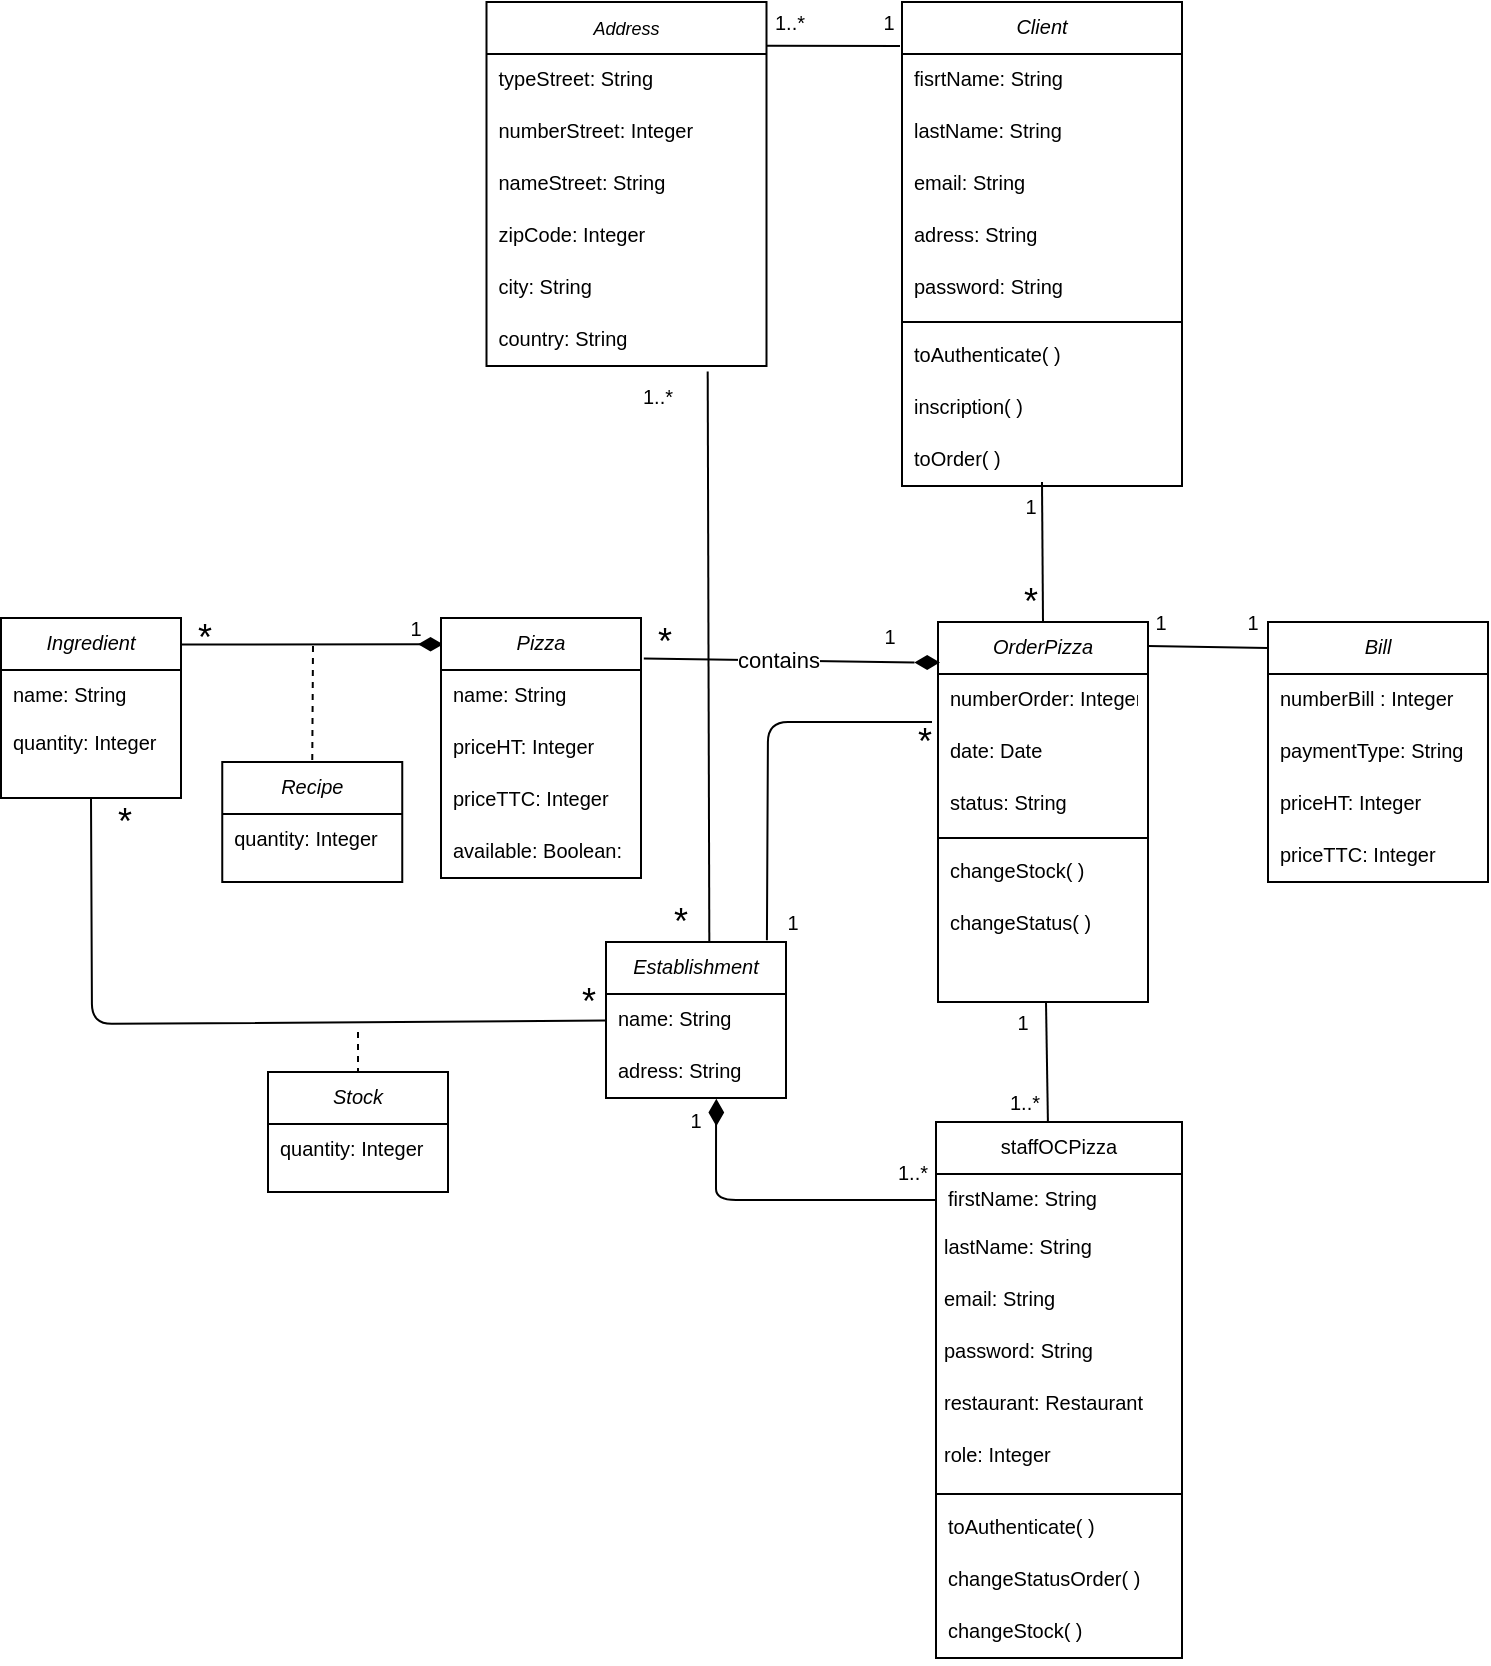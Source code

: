 <mxfile version="13.6.2" type="github">
  <diagram id="C5RBs43oDa-KdzZeNtuy" name="Page-1">
    <mxGraphModel dx="818" dy="585" grid="1" gridSize="10" guides="1" tooltips="1" connect="1" arrows="1" fold="1" page="1" pageScale="1" pageWidth="827" pageHeight="1169" math="0" shadow="0">
      <root>
        <mxCell id="WIyWlLk6GJQsqaUBKTNV-0" />
        <mxCell id="WIyWlLk6GJQsqaUBKTNV-1" parent="WIyWlLk6GJQsqaUBKTNV-0" />
        <mxCell id="lugFvvRaNLMIri5eGXb2-3" value="" style="endArrow=none;html=1;exitX=0.5;exitY=0;exitDx=0;exitDy=0;" parent="WIyWlLk6GJQsqaUBKTNV-1" source="zkfFHV4jXpPFQw0GAbJ--13" edge="1">
          <mxGeometry width="50" height="50" relative="1" as="geometry">
            <mxPoint x="542" y="510" as="sourcePoint" />
            <mxPoint x="527" y="250" as="targetPoint" />
          </mxGeometry>
        </mxCell>
        <mxCell id="lugFvvRaNLMIri5eGXb2-5" value="" style="endArrow=none;html=1;exitX=1;exitY=0.063;exitDx=0;exitDy=0;exitPerimeter=0;" parent="WIyWlLk6GJQsqaUBKTNV-1" source="zkfFHV4jXpPFQw0GAbJ--13" edge="1">
          <mxGeometry width="50" height="50" relative="1" as="geometry">
            <mxPoint x="670" y="440" as="sourcePoint" />
            <mxPoint x="640" y="333" as="targetPoint" />
          </mxGeometry>
        </mxCell>
        <mxCell id="lugFvvRaNLMIri5eGXb2-20" value="contains" style="endArrow=none;html=1;exitX=1.014;exitY=0.156;exitDx=0;exitDy=0;exitPerimeter=0;entryX=1.084;entryY=0.507;entryDx=0;entryDy=0;entryPerimeter=0;" parent="WIyWlLk6GJQsqaUBKTNV-1" source="lugFvvRaNLMIri5eGXb2-15" target="lugFvvRaNLMIri5eGXb2-106" edge="1">
          <mxGeometry width="50" height="50" relative="1" as="geometry">
            <mxPoint x="400" y="336" as="sourcePoint" />
            <mxPoint x="440" y="336" as="targetPoint" />
          </mxGeometry>
        </mxCell>
        <mxCell id="lugFvvRaNLMIri5eGXb2-25" value="" style="endArrow=none;html=1;exitX=1.005;exitY=0.147;exitDx=0;exitDy=0;exitPerimeter=0;entryX=0.898;entryY=0.507;entryDx=0;entryDy=0;entryPerimeter=0;" parent="WIyWlLk6GJQsqaUBKTNV-1" source="lugFvvRaNLMIri5eGXb2-21" target="lugFvvRaNLMIri5eGXb2-108" edge="1">
          <mxGeometry width="50" height="50" relative="1" as="geometry">
            <mxPoint x="210.98" y="328" as="sourcePoint" />
            <mxPoint x="206.5" y="333" as="targetPoint" />
          </mxGeometry>
        </mxCell>
        <mxCell id="lugFvvRaNLMIri5eGXb2-30" value="" style="endArrow=none;html=1;fontSize=10;entryX=0.5;entryY=0;entryDx=0;entryDy=0;rounded=1;dashed=1;" parent="WIyWlLk6GJQsqaUBKTNV-1" target="lugFvvRaNLMIri5eGXb2-26" edge="1">
          <mxGeometry width="50" height="50" relative="1" as="geometry">
            <mxPoint x="162.5" y="332" as="sourcePoint" />
            <mxPoint x="186.5" y="262" as="targetPoint" />
          </mxGeometry>
        </mxCell>
        <mxCell id="lugFvvRaNLMIri5eGXb2-35" value="" style="endArrow=none;html=1;fontSize=10;entryX=0.5;entryY=0;entryDx=0;entryDy=0;dashed=1;" parent="WIyWlLk6GJQsqaUBKTNV-1" target="lugFvvRaNLMIri5eGXb2-32" edge="1">
          <mxGeometry width="50" height="50" relative="1" as="geometry">
            <mxPoint x="185" y="525" as="sourcePoint" />
            <mxPoint x="180" y="415" as="targetPoint" />
          </mxGeometry>
        </mxCell>
        <mxCell id="lugFvvRaNLMIri5eGXb2-36" value="" style="endArrow=none;html=1;fontSize=10;entryX=0.5;entryY=1;entryDx=0;entryDy=0;" parent="WIyWlLk6GJQsqaUBKTNV-1" source="zkfFHV4jXpPFQw0GAbJ--6" target="lugFvvRaNLMIri5eGXb2-21" edge="1">
          <mxGeometry width="50" height="50" relative="1" as="geometry">
            <mxPoint x="90" y="570" as="sourcePoint" />
            <mxPoint x="140" y="520" as="targetPoint" />
            <Array as="points">
              <mxPoint x="52" y="521" />
            </Array>
          </mxGeometry>
        </mxCell>
        <mxCell id="lugFvvRaNLMIri5eGXb2-37" value="" style="endArrow=none;html=1;fontSize=10;exitX=0.894;exitY=-0.011;exitDx=0;exitDy=0;endSize=1;startSize=1;exitPerimeter=0;" parent="WIyWlLk6GJQsqaUBKTNV-1" source="zkfFHV4jXpPFQw0GAbJ--6" edge="1">
          <mxGeometry width="50" height="50" relative="1" as="geometry">
            <mxPoint x="380" y="490" as="sourcePoint" />
            <mxPoint x="472" y="370" as="targetPoint" />
            <Array as="points">
              <mxPoint x="390" y="370" />
            </Array>
          </mxGeometry>
        </mxCell>
        <mxCell id="lugFvvRaNLMIri5eGXb2-59" value="" style="endArrow=none;html=1;fontSize=10;entryX=1;entryY=0;entryDx=0;entryDy=0;exitX=0.455;exitY=0.001;exitDx=0;exitDy=0;exitPerimeter=0;" parent="WIyWlLk6GJQsqaUBKTNV-1" source="lugFvvRaNLMIri5eGXb2-52" target="lugFvvRaNLMIri5eGXb2-89" edge="1">
          <mxGeometry width="50" height="50" relative="1" as="geometry">
            <mxPoint x="529.265" y="618" as="sourcePoint" />
            <mxPoint x="560" y="520" as="targetPoint" />
          </mxGeometry>
        </mxCell>
        <mxCell id="lugFvvRaNLMIri5eGXb2-63" value="" style="endArrow=none;html=1;strokeColor=#000000;fontSize=10;exitX=0;exitY=0.5;exitDx=0;exitDy=0;entryX=0.937;entryY=0.519;entryDx=0;entryDy=0;entryPerimeter=0;" parent="WIyWlLk6GJQsqaUBKTNV-1" source="lugFvvRaNLMIri5eGXb2-54" target="lugFvvRaNLMIri5eGXb2-104" edge="1">
          <mxGeometry width="50" height="50" relative="1" as="geometry">
            <mxPoint x="502.96" y="613.77" as="sourcePoint" />
            <mxPoint x="333" y="588" as="targetPoint" />
            <Array as="points">
              <mxPoint x="364" y="609" />
              <mxPoint x="364" y="598" />
            </Array>
          </mxGeometry>
        </mxCell>
        <mxCell id="lugFvvRaNLMIri5eGXb2-68" value="1" style="text;html=1;strokeColor=none;fillColor=none;align=center;verticalAlign=middle;whiteSpace=wrap;rounded=0;fontSize=10;" parent="WIyWlLk6GJQsqaUBKTNV-1" vertex="1">
          <mxGeometry x="510" y="252" width="23" height="20" as="geometry" />
        </mxCell>
        <mxCell id="lugFvvRaNLMIri5eGXb2-69" value="&lt;font style=&quot;font-size: 18px&quot;&gt;*&lt;/font&gt;" style="text;html=1;strokeColor=none;fillColor=none;align=center;verticalAlign=middle;whiteSpace=wrap;rounded=0;fontSize=10;" parent="WIyWlLk6GJQsqaUBKTNV-1" vertex="1">
          <mxGeometry x="510" y="300" width="23" height="20" as="geometry" />
        </mxCell>
        <mxCell id="lugFvvRaNLMIri5eGXb2-70" value="1" style="text;html=1;strokeColor=none;fillColor=none;align=center;verticalAlign=middle;whiteSpace=wrap;rounded=0;fontSize=10;" parent="WIyWlLk6GJQsqaUBKTNV-1" vertex="1">
          <mxGeometry x="442.83" y="320.5" width="15.5" height="13" as="geometry" />
        </mxCell>
        <mxCell id="lugFvvRaNLMIri5eGXb2-71" value="&lt;font style=&quot;font-size: 18px&quot;&gt;*&lt;/font&gt;" style="text;html=1;strokeColor=none;fillColor=none;align=center;verticalAlign=middle;whiteSpace=wrap;rounded=0;fontSize=10;" parent="WIyWlLk6GJQsqaUBKTNV-1" vertex="1">
          <mxGeometry x="327" y="320" width="23" height="20" as="geometry" />
        </mxCell>
        <mxCell id="lugFvvRaNLMIri5eGXb2-73" value="1" style="text;html=1;strokeColor=none;fillColor=none;align=center;verticalAlign=middle;whiteSpace=wrap;rounded=0;fontSize=10;" parent="WIyWlLk6GJQsqaUBKTNV-1" vertex="1">
          <mxGeometry x="620.5" y="310" width="23" height="20" as="geometry" />
        </mxCell>
        <mxCell id="lugFvvRaNLMIri5eGXb2-74" value="1" style="text;html=1;strokeColor=none;fillColor=none;align=center;verticalAlign=middle;whiteSpace=wrap;rounded=0;fontSize=10;" parent="WIyWlLk6GJQsqaUBKTNV-1" vertex="1">
          <mxGeometry x="574.5" y="310" width="23" height="20" as="geometry" />
        </mxCell>
        <mxCell id="lugFvvRaNLMIri5eGXb2-75" value="1" style="text;html=1;strokeColor=none;fillColor=none;align=center;verticalAlign=middle;whiteSpace=wrap;rounded=0;fontSize=10;" parent="WIyWlLk6GJQsqaUBKTNV-1" vertex="1">
          <mxGeometry x="206.33" y="314.5" width="15.75" height="17" as="geometry" />
        </mxCell>
        <mxCell id="lugFvvRaNLMIri5eGXb2-77" value="&lt;font style=&quot;font-size: 18px&quot;&gt;*&lt;/font&gt;" style="text;html=1;strokeColor=none;fillColor=none;align=center;verticalAlign=middle;whiteSpace=wrap;rounded=0;fontSize=10;" parent="WIyWlLk6GJQsqaUBKTNV-1" vertex="1">
          <mxGeometry x="96.5" y="318" width="23" height="20" as="geometry" />
        </mxCell>
        <mxCell id="lugFvvRaNLMIri5eGXb2-151" value="Address" style="swimlane;fontStyle=2;childLayout=stackLayout;horizontal=1;startSize=26;fillColor=none;horizontalStack=0;resizeParent=1;resizeParentMax=0;resizeLast=0;collapsible=1;marginBottom=0;strokeWidth=1;fontSize=9;" parent="WIyWlLk6GJQsqaUBKTNV-1" vertex="1">
          <mxGeometry x="249.25" y="10" width="140" height="182" as="geometry" />
        </mxCell>
        <mxCell id="lugFvvRaNLMIri5eGXb2-152" value="typeStreet: String" style="text;strokeColor=none;fillColor=none;align=left;verticalAlign=top;spacingLeft=4;spacingRight=4;overflow=hidden;rotatable=0;points=[[0,0.5],[1,0.5]];portConstraint=eastwest;fontSize=10;" parent="lugFvvRaNLMIri5eGXb2-151" vertex="1">
          <mxGeometry y="26" width="140" height="26" as="geometry" />
        </mxCell>
        <mxCell id="lugFvvRaNLMIri5eGXb2-153" value="numberStreet: Integer" style="text;strokeColor=none;fillColor=none;align=left;verticalAlign=top;spacingLeft=4;spacingRight=4;overflow=hidden;rotatable=0;points=[[0,0.5],[1,0.5]];portConstraint=eastwest;fontSize=10;" parent="lugFvvRaNLMIri5eGXb2-151" vertex="1">
          <mxGeometry y="52" width="140" height="26" as="geometry" />
        </mxCell>
        <mxCell id="lugFvvRaNLMIri5eGXb2-154" value="nameStreet: String" style="text;strokeColor=none;fillColor=none;align=left;verticalAlign=top;spacingLeft=4;spacingRight=4;overflow=hidden;rotatable=0;points=[[0,0.5],[1,0.5]];portConstraint=eastwest;fontSize=10;" parent="lugFvvRaNLMIri5eGXb2-151" vertex="1">
          <mxGeometry y="78" width="140" height="26" as="geometry" />
        </mxCell>
        <mxCell id="lugFvvRaNLMIri5eGXb2-155" value="zipCode: Integer" style="text;strokeColor=none;fillColor=none;align=left;verticalAlign=top;spacingLeft=4;spacingRight=4;overflow=hidden;rotatable=0;points=[[0,0.5],[1,0.5]];portConstraint=eastwest;fontSize=10;" parent="lugFvvRaNLMIri5eGXb2-151" vertex="1">
          <mxGeometry y="104" width="140" height="26" as="geometry" />
        </mxCell>
        <mxCell id="lugFvvRaNLMIri5eGXb2-156" value="city: String" style="text;strokeColor=none;fillColor=none;align=left;verticalAlign=top;spacingLeft=4;spacingRight=4;overflow=hidden;rotatable=0;points=[[0,0.5],[1,0.5]];portConstraint=eastwest;fontSize=10;" parent="lugFvvRaNLMIri5eGXb2-151" vertex="1">
          <mxGeometry y="130" width="140" height="26" as="geometry" />
        </mxCell>
        <mxCell id="lugFvvRaNLMIri5eGXb2-157" value="country: String" style="text;strokeColor=none;fillColor=none;align=left;verticalAlign=top;spacingLeft=4;spacingRight=4;overflow=hidden;rotatable=0;points=[[0,0.5],[1,0.5]];portConstraint=eastwest;fontSize=10;" parent="lugFvvRaNLMIri5eGXb2-151" vertex="1">
          <mxGeometry y="156" width="140" height="26" as="geometry" />
        </mxCell>
        <mxCell id="lugFvvRaNLMIri5eGXb2-79" value="1" style="text;html=1;strokeColor=none;fillColor=none;align=center;verticalAlign=middle;whiteSpace=wrap;rounded=0;fontSize=10;" parent="WIyWlLk6GJQsqaUBKTNV-1" vertex="1">
          <mxGeometry x="391" y="460" width="23" height="20" as="geometry" />
        </mxCell>
        <mxCell id="lugFvvRaNLMIri5eGXb2-80" value="&lt;font style=&quot;font-size: 18px&quot;&gt;*&lt;/font&gt;" style="text;html=1;strokeColor=none;fillColor=none;align=center;verticalAlign=middle;whiteSpace=wrap;rounded=0;fontSize=10;" parent="WIyWlLk6GJQsqaUBKTNV-1" vertex="1">
          <mxGeometry x="457" y="370" width="23" height="20" as="geometry" />
        </mxCell>
        <mxCell id="zkfFHV4jXpPFQw0GAbJ--0" value="Client" style="swimlane;fontStyle=2;align=center;verticalAlign=top;childLayout=stackLayout;horizontal=1;startSize=26;horizontalStack=0;resizeParent=1;resizeLast=0;collapsible=1;marginBottom=0;rounded=0;shadow=0;strokeWidth=1;fontSize=10;" parent="WIyWlLk6GJQsqaUBKTNV-1" vertex="1">
          <mxGeometry x="457" y="10" width="140" height="242" as="geometry">
            <mxRectangle x="230" y="140" width="160" height="26" as="alternateBounds" />
          </mxGeometry>
        </mxCell>
        <mxCell id="zkfFHV4jXpPFQw0GAbJ--1" value="fisrtName: String" style="text;align=left;verticalAlign=top;spacingLeft=4;spacingRight=4;overflow=hidden;rotatable=0;points=[[0,0.5],[1,0.5]];portConstraint=eastwest;strokeWidth=1;fontSize=10;" parent="zkfFHV4jXpPFQw0GAbJ--0" vertex="1">
          <mxGeometry y="26" width="140" height="26" as="geometry" />
        </mxCell>
        <mxCell id="zkfFHV4jXpPFQw0GAbJ--2" value="lastName: String" style="text;align=left;verticalAlign=top;spacingLeft=4;spacingRight=4;overflow=hidden;rotatable=0;points=[[0,0.5],[1,0.5]];portConstraint=eastwest;rounded=0;shadow=0;html=0;strokeWidth=1;fontSize=10;" parent="zkfFHV4jXpPFQw0GAbJ--0" vertex="1">
          <mxGeometry y="52" width="140" height="26" as="geometry" />
        </mxCell>
        <mxCell id="zkfFHV4jXpPFQw0GAbJ--3" value="email: String" style="text;align=left;verticalAlign=top;spacingLeft=4;spacingRight=4;overflow=hidden;rotatable=0;points=[[0,0.5],[1,0.5]];portConstraint=eastwest;rounded=0;shadow=0;html=0;strokeWidth=1;fontSize=10;" parent="zkfFHV4jXpPFQw0GAbJ--0" vertex="1">
          <mxGeometry y="78" width="140" height="26" as="geometry" />
        </mxCell>
        <mxCell id="zkfFHV4jXpPFQw0GAbJ--5" value="adress: String" style="text;align=left;verticalAlign=top;spacingLeft=4;spacingRight=4;overflow=hidden;rotatable=0;points=[[0,0.5],[1,0.5]];portConstraint=eastwest;strokeWidth=1;fontSize=10;" parent="zkfFHV4jXpPFQw0GAbJ--0" vertex="1">
          <mxGeometry y="104" width="140" height="26" as="geometry" />
        </mxCell>
        <mxCell id="lugFvvRaNLMIri5eGXb2-7" value="password: String" style="text;align=left;verticalAlign=top;spacingLeft=4;spacingRight=4;overflow=hidden;rotatable=0;points=[[0,0.5],[1,0.5]];portConstraint=eastwest;strokeWidth=1;fontSize=10;" parent="zkfFHV4jXpPFQw0GAbJ--0" vertex="1">
          <mxGeometry y="130" width="140" height="26" as="geometry" />
        </mxCell>
        <mxCell id="zkfFHV4jXpPFQw0GAbJ--4" value="" style="line;html=1;strokeWidth=1;align=left;verticalAlign=middle;spacingTop=-1;spacingLeft=3;spacingRight=3;rotatable=0;labelPosition=right;points=[];portConstraint=eastwest;" parent="zkfFHV4jXpPFQw0GAbJ--0" vertex="1">
          <mxGeometry y="156" width="140" height="8" as="geometry" />
        </mxCell>
        <mxCell id="lugFvvRaNLMIri5eGXb2-8" value="toAuthenticate( )" style="text;align=left;verticalAlign=top;spacingLeft=4;spacingRight=4;overflow=hidden;rotatable=0;points=[[0,0.5],[1,0.5]];portConstraint=eastwest;strokeWidth=1;fontSize=10;" parent="zkfFHV4jXpPFQw0GAbJ--0" vertex="1">
          <mxGeometry y="164" width="140" height="26" as="geometry" />
        </mxCell>
        <mxCell id="lugFvvRaNLMIri5eGXb2-115" value="inscription( ) " style="text;align=left;verticalAlign=top;spacingLeft=4;spacingRight=4;overflow=hidden;rotatable=0;points=[[0,0.5],[1,0.5]];portConstraint=eastwest;strokeWidth=1;fontSize=10;" parent="zkfFHV4jXpPFQw0GAbJ--0" vertex="1">
          <mxGeometry y="190" width="140" height="26" as="geometry" />
        </mxCell>
        <mxCell id="lugFvvRaNLMIri5eGXb2-116" value="toOrder( )" style="text;align=left;verticalAlign=top;spacingLeft=4;spacingRight=4;overflow=hidden;rotatable=0;points=[[0,0.5],[1,0.5]];portConstraint=eastwest;strokeWidth=1;fontSize=10;" parent="zkfFHV4jXpPFQw0GAbJ--0" vertex="1">
          <mxGeometry y="216" width="140" height="26" as="geometry" />
        </mxCell>
        <mxCell id="lugFvvRaNLMIri5eGXb2-85" value="1" style="text;html=1;strokeColor=none;fillColor=none;align=center;verticalAlign=middle;whiteSpace=wrap;rounded=0;fontSize=10;" parent="WIyWlLk6GJQsqaUBKTNV-1" vertex="1">
          <mxGeometry x="350" y="561.75" width="8" height="15" as="geometry" />
        </mxCell>
        <mxCell id="lugFvvRaNLMIri5eGXb2-89" value="1" style="text;html=1;strokeColor=none;fillColor=none;align=center;verticalAlign=middle;whiteSpace=wrap;rounded=0;fontSize=10;" parent="WIyWlLk6GJQsqaUBKTNV-1" vertex="1">
          <mxGeometry x="506" y="510" width="23" height="20" as="geometry" />
        </mxCell>
        <mxCell id="lugFvvRaNLMIri5eGXb2-93" value="1..*" style="text;html=1;strokeColor=none;fillColor=none;align=center;verticalAlign=middle;whiteSpace=wrap;rounded=0;fontSize=10;" parent="WIyWlLk6GJQsqaUBKTNV-1" vertex="1">
          <mxGeometry x="507" y="550" width="23" height="20" as="geometry" />
        </mxCell>
        <mxCell id="lugFvvRaNLMIri5eGXb2-104" value="" style="html=1;whiteSpace=wrap;aspect=fixed;shape=isoRectangle;strokeWidth=1;fontSize=10;rotation=90;fillColor=#000000;" parent="WIyWlLk6GJQsqaUBKTNV-1" vertex="1">
          <mxGeometry x="358.33" y="561.75" width="11.67" height="7" as="geometry" />
        </mxCell>
        <mxCell id="zkfFHV4jXpPFQw0GAbJ--13" value="OrderPizza" style="swimlane;fontStyle=2;align=center;verticalAlign=top;childLayout=stackLayout;horizontal=1;startSize=26;horizontalStack=0;resizeParent=1;resizeLast=0;collapsible=1;marginBottom=0;rounded=0;shadow=0;strokeWidth=1;fontSize=10;" parent="WIyWlLk6GJQsqaUBKTNV-1" vertex="1">
          <mxGeometry x="475" y="320" width="105" height="190" as="geometry">
            <mxRectangle x="340" y="380" width="170" height="26" as="alternateBounds" />
          </mxGeometry>
        </mxCell>
        <mxCell id="zkfFHV4jXpPFQw0GAbJ--14" value="numberOrder: Integer" style="text;align=left;verticalAlign=top;spacingLeft=4;spacingRight=4;overflow=hidden;rotatable=0;points=[[0,0.5],[1,0.5]];portConstraint=eastwest;fontSize=10;" parent="zkfFHV4jXpPFQw0GAbJ--13" vertex="1">
          <mxGeometry y="26" width="105" height="26" as="geometry" />
        </mxCell>
        <mxCell id="lugFvvRaNLMIri5eGXb2-12" value="date: Date&#xa;" style="text;align=left;verticalAlign=top;spacingLeft=4;spacingRight=4;overflow=hidden;rotatable=0;points=[[0,0.5],[1,0.5]];portConstraint=eastwest;fontSize=10;" parent="zkfFHV4jXpPFQw0GAbJ--13" vertex="1">
          <mxGeometry y="52" width="105" height="26" as="geometry" />
        </mxCell>
        <mxCell id="lugFvvRaNLMIri5eGXb2-13" value="status: String" style="text;align=left;verticalAlign=top;spacingLeft=4;spacingRight=4;overflow=hidden;rotatable=0;points=[[0,0.5],[1,0.5]];portConstraint=eastwest;fontSize=10;" parent="zkfFHV4jXpPFQw0GAbJ--13" vertex="1">
          <mxGeometry y="78" width="105" height="26" as="geometry" />
        </mxCell>
        <mxCell id="lugFvvRaNLMIri5eGXb2-117" value="" style="line;html=1;strokeWidth=1;align=left;verticalAlign=middle;spacingTop=-1;spacingLeft=3;spacingRight=3;rotatable=0;labelPosition=right;points=[];portConstraint=eastwest;" parent="zkfFHV4jXpPFQw0GAbJ--13" vertex="1">
          <mxGeometry y="104" width="105" height="8" as="geometry" />
        </mxCell>
        <mxCell id="lugFvvRaNLMIri5eGXb2-118" value="changeStock( )" style="text;align=left;verticalAlign=top;spacingLeft=4;spacingRight=4;overflow=hidden;rotatable=0;points=[[0,0.5],[1,0.5]];portConstraint=eastwest;fontSize=10;" parent="zkfFHV4jXpPFQw0GAbJ--13" vertex="1">
          <mxGeometry y="112" width="105" height="26" as="geometry" />
        </mxCell>
        <mxCell id="lugFvvRaNLMIri5eGXb2-119" value="changeStatus( ) " style="text;align=left;verticalAlign=top;spacingLeft=4;spacingRight=4;overflow=hidden;rotatable=0;points=[[0,0.5],[1,0.5]];portConstraint=eastwest;fontSize=10;" parent="zkfFHV4jXpPFQw0GAbJ--13" vertex="1">
          <mxGeometry y="138" width="105" height="26" as="geometry" />
        </mxCell>
        <mxCell id="zkfFHV4jXpPFQw0GAbJ--17" value="Bill" style="swimlane;fontStyle=2;align=center;verticalAlign=top;childLayout=stackLayout;horizontal=1;startSize=26;horizontalStack=0;resizeParent=1;resizeLast=0;collapsible=1;marginBottom=0;rounded=0;shadow=0;strokeWidth=1;fontSize=10;" parent="WIyWlLk6GJQsqaUBKTNV-1" vertex="1">
          <mxGeometry x="640" y="320" width="110" height="130" as="geometry">
            <mxRectangle x="550" y="140" width="160" height="26" as="alternateBounds" />
          </mxGeometry>
        </mxCell>
        <mxCell id="zkfFHV4jXpPFQw0GAbJ--18" value="numberBill : Integer" style="text;align=left;verticalAlign=top;spacingLeft=4;spacingRight=4;overflow=hidden;rotatable=0;points=[[0,0.5],[1,0.5]];portConstraint=eastwest;fontSize=10;" parent="zkfFHV4jXpPFQw0GAbJ--17" vertex="1">
          <mxGeometry y="26" width="110" height="26" as="geometry" />
        </mxCell>
        <mxCell id="zkfFHV4jXpPFQw0GAbJ--19" value="paymentType: String" style="text;align=left;verticalAlign=top;spacingLeft=4;spacingRight=4;overflow=hidden;rotatable=0;points=[[0,0.5],[1,0.5]];portConstraint=eastwest;rounded=0;shadow=0;html=0;fontSize=10;" parent="zkfFHV4jXpPFQw0GAbJ--17" vertex="1">
          <mxGeometry y="52" width="110" height="26" as="geometry" />
        </mxCell>
        <mxCell id="zkfFHV4jXpPFQw0GAbJ--20" value="priceHT: Integer" style="text;align=left;verticalAlign=top;spacingLeft=4;spacingRight=4;overflow=hidden;rotatable=0;points=[[0,0.5],[1,0.5]];portConstraint=eastwest;rounded=0;shadow=0;html=0;fontSize=10;" parent="zkfFHV4jXpPFQw0GAbJ--17" vertex="1">
          <mxGeometry y="78" width="110" height="26" as="geometry" />
        </mxCell>
        <mxCell id="lugFvvRaNLMIri5eGXb2-149" value="priceTTC: Integer" style="text;align=left;verticalAlign=top;spacingLeft=4;spacingRight=4;overflow=hidden;rotatable=0;points=[[0,0.5],[1,0.5]];portConstraint=eastwest;rounded=0;shadow=0;html=0;fontSize=10;" parent="zkfFHV4jXpPFQw0GAbJ--17" vertex="1">
          <mxGeometry y="104" width="110" height="26" as="geometry" />
        </mxCell>
        <mxCell id="lugFvvRaNLMIri5eGXb2-106" value="" style="html=1;whiteSpace=wrap;aspect=fixed;shape=isoRectangle;strokeWidth=1;fontSize=10;rotation=-180;fillColor=#000000;" parent="WIyWlLk6GJQsqaUBKTNV-1" vertex="1">
          <mxGeometry x="464.17" y="337" width="10.83" height="6.5" as="geometry" />
        </mxCell>
        <mxCell id="lugFvvRaNLMIri5eGXb2-108" value="" style="html=1;whiteSpace=wrap;aspect=fixed;shape=isoRectangle;strokeWidth=1;fontSize=10;rotation=-180;fillColor=#000000;" parent="WIyWlLk6GJQsqaUBKTNV-1" vertex="1">
          <mxGeometry x="216.03" y="328" width="10.47" height="6.28" as="geometry" />
        </mxCell>
        <mxCell id="lugFvvRaNLMIri5eGXb2-109" value="&lt;font style=&quot;font-size: 18px&quot;&gt;*&lt;/font&gt;" style="text;html=1;strokeColor=none;fillColor=none;align=center;verticalAlign=middle;whiteSpace=wrap;rounded=0;fontSize=10;" parent="WIyWlLk6GJQsqaUBKTNV-1" vertex="1">
          <mxGeometry x="56.5" y="410" width="23" height="20" as="geometry" />
        </mxCell>
        <mxCell id="lugFvvRaNLMIri5eGXb2-110" value="&lt;font style=&quot;font-size: 18px&quot;&gt;*&lt;/font&gt;" style="text;html=1;strokeColor=none;fillColor=none;align=center;verticalAlign=middle;whiteSpace=wrap;rounded=0;fontSize=10;" parent="WIyWlLk6GJQsqaUBKTNV-1" vertex="1">
          <mxGeometry x="289" y="500" width="23" height="20" as="geometry" />
        </mxCell>
        <mxCell id="lugFvvRaNLMIri5eGXb2-32" value="Stock" style="swimlane;fontStyle=2;align=center;verticalAlign=top;childLayout=stackLayout;horizontal=1;startSize=26;horizontalStack=0;resizeParent=1;resizeLast=0;collapsible=1;marginBottom=0;rounded=0;shadow=0;strokeWidth=1;fontSize=10;" parent="WIyWlLk6GJQsqaUBKTNV-1" vertex="1">
          <mxGeometry x="140" y="545" width="90" height="60" as="geometry">
            <mxRectangle x="550" y="140" width="160" height="26" as="alternateBounds" />
          </mxGeometry>
        </mxCell>
        <mxCell id="lugFvvRaNLMIri5eGXb2-33" value="quantity: Integer" style="text;align=left;verticalAlign=top;spacingLeft=4;spacingRight=4;overflow=hidden;rotatable=0;points=[[0,0.5],[1,0.5]];portConstraint=eastwest;fontSize=10;" parent="lugFvvRaNLMIri5eGXb2-32" vertex="1">
          <mxGeometry y="26" width="90" height="26" as="geometry" />
        </mxCell>
        <mxCell id="lugFvvRaNLMIri5eGXb2-26" value="Recipe" style="swimlane;fontStyle=2;align=center;verticalAlign=top;childLayout=stackLayout;horizontal=1;startSize=26;horizontalStack=0;resizeParent=1;resizeLast=0;collapsible=1;marginBottom=0;rounded=0;shadow=0;strokeWidth=1;fontSize=10;" parent="WIyWlLk6GJQsqaUBKTNV-1" vertex="1">
          <mxGeometry x="117.13" y="390" width="90" height="60" as="geometry">
            <mxRectangle x="550" y="140" width="160" height="26" as="alternateBounds" />
          </mxGeometry>
        </mxCell>
        <mxCell id="lugFvvRaNLMIri5eGXb2-27" value="quantity: Integer" style="text;align=left;verticalAlign=top;spacingLeft=4;spacingRight=4;overflow=hidden;rotatable=0;points=[[0,0.5],[1,0.5]];portConstraint=eastwest;fontSize=10;" parent="lugFvvRaNLMIri5eGXb2-26" vertex="1">
          <mxGeometry y="26" width="90" height="26" as="geometry" />
        </mxCell>
        <mxCell id="lugFvvRaNLMIri5eGXb2-21" value="Ingredient" style="swimlane;fontStyle=2;align=center;verticalAlign=top;childLayout=stackLayout;horizontal=1;startSize=26;horizontalStack=0;resizeParent=1;resizeLast=0;collapsible=1;marginBottom=0;rounded=0;shadow=0;strokeWidth=1;fontSize=10;" parent="WIyWlLk6GJQsqaUBKTNV-1" vertex="1">
          <mxGeometry x="6.5" y="318" width="90" height="90" as="geometry">
            <mxRectangle x="550" y="140" width="160" height="26" as="alternateBounds" />
          </mxGeometry>
        </mxCell>
        <mxCell id="lugFvvRaNLMIri5eGXb2-22" value="name: String" style="text;align=left;verticalAlign=top;spacingLeft=4;spacingRight=4;overflow=hidden;rotatable=0;points=[[0,0.5],[1,0.5]];portConstraint=eastwest;fontSize=10;" parent="lugFvvRaNLMIri5eGXb2-21" vertex="1">
          <mxGeometry y="26" width="90" height="24" as="geometry" />
        </mxCell>
        <mxCell id="lugFvvRaNLMIri5eGXb2-23" value="quantity: Integer" style="text;align=left;verticalAlign=top;spacingLeft=4;spacingRight=4;overflow=hidden;rotatable=0;points=[[0,0.5],[1,0.5]];portConstraint=eastwest;rounded=0;shadow=0;html=0;fontSize=10;" parent="lugFvvRaNLMIri5eGXb2-21" vertex="1">
          <mxGeometry y="50" width="90" height="26" as="geometry" />
        </mxCell>
        <mxCell id="lugFvvRaNLMIri5eGXb2-15" value="Pizza" style="swimlane;fontStyle=2;align=center;verticalAlign=top;childLayout=stackLayout;horizontal=1;startSize=26;horizontalStack=0;resizeParent=1;resizeLast=0;collapsible=1;marginBottom=0;rounded=0;shadow=0;strokeWidth=1;fontSize=10;" parent="WIyWlLk6GJQsqaUBKTNV-1" vertex="1">
          <mxGeometry x="226.5" y="318" width="100" height="130" as="geometry">
            <mxRectangle x="550" y="140" width="160" height="26" as="alternateBounds" />
          </mxGeometry>
        </mxCell>
        <mxCell id="lugFvvRaNLMIri5eGXb2-16" value="name: String" style="text;align=left;verticalAlign=top;spacingLeft=4;spacingRight=4;overflow=hidden;rotatable=0;points=[[0,0.5],[1,0.5]];portConstraint=eastwest;fontSize=10;" parent="lugFvvRaNLMIri5eGXb2-15" vertex="1">
          <mxGeometry y="26" width="100" height="26" as="geometry" />
        </mxCell>
        <mxCell id="lugFvvRaNLMIri5eGXb2-17" value="priceHT: Integer" style="text;align=left;verticalAlign=top;spacingLeft=4;spacingRight=4;overflow=hidden;rotatable=0;points=[[0,0.5],[1,0.5]];portConstraint=eastwest;rounded=0;shadow=0;html=0;fontSize=10;" parent="lugFvvRaNLMIri5eGXb2-15" vertex="1">
          <mxGeometry y="52" width="100" height="26" as="geometry" />
        </mxCell>
        <mxCell id="lugFvvRaNLMIri5eGXb2-120" value="priceTTC: Integer" style="text;align=left;verticalAlign=top;spacingLeft=4;spacingRight=4;overflow=hidden;rotatable=0;points=[[0,0.5],[1,0.5]];portConstraint=eastwest;rounded=0;shadow=0;html=0;fontSize=10;" parent="lugFvvRaNLMIri5eGXb2-15" vertex="1">
          <mxGeometry y="78" width="100" height="26" as="geometry" />
        </mxCell>
        <mxCell id="lugFvvRaNLMIri5eGXb2-121" value="available: Boolean:" style="text;align=left;verticalAlign=top;spacingLeft=4;spacingRight=4;overflow=hidden;rotatable=0;points=[[0,0.5],[1,0.5]];portConstraint=eastwest;fontSize=10;" parent="lugFvvRaNLMIri5eGXb2-15" vertex="1">
          <mxGeometry y="104" width="100" height="26" as="geometry" />
        </mxCell>
        <mxCell id="zkfFHV4jXpPFQw0GAbJ--6" value="Establishment" style="swimlane;fontStyle=2;align=center;verticalAlign=top;childLayout=stackLayout;horizontal=1;startSize=26;horizontalStack=0;resizeParent=1;resizeLast=0;collapsible=1;marginBottom=0;rounded=0;shadow=0;strokeWidth=1;fontSize=10;" parent="WIyWlLk6GJQsqaUBKTNV-1" vertex="1">
          <mxGeometry x="309" y="480" width="90" height="78" as="geometry">
            <mxRectangle x="130" y="380" width="160" height="26" as="alternateBounds" />
          </mxGeometry>
        </mxCell>
        <mxCell id="zkfFHV4jXpPFQw0GAbJ--7" value="name: String" style="text;align=left;verticalAlign=top;spacingLeft=4;spacingRight=4;overflow=hidden;rotatable=0;points=[[0,0.5],[1,0.5]];portConstraint=eastwest;fontSize=10;" parent="zkfFHV4jXpPFQw0GAbJ--6" vertex="1">
          <mxGeometry y="26" width="90" height="26" as="geometry" />
        </mxCell>
        <mxCell id="zkfFHV4jXpPFQw0GAbJ--8" value="adress: String" style="text;align=left;verticalAlign=top;spacingLeft=4;spacingRight=4;overflow=hidden;rotatable=0;points=[[0,0.5],[1,0.5]];portConstraint=eastwest;rounded=0;shadow=0;html=0;fontSize=10;" parent="zkfFHV4jXpPFQw0GAbJ--6" vertex="1">
          <mxGeometry y="52" width="90" height="26" as="geometry" />
        </mxCell>
        <mxCell id="lugFvvRaNLMIri5eGXb2-163" value="" style="endArrow=none;html=1;exitX=1.001;exitY=0.12;exitDx=0;exitDy=0;exitPerimeter=0;" parent="WIyWlLk6GJQsqaUBKTNV-1" source="lugFvvRaNLMIri5eGXb2-151" edge="1">
          <mxGeometry width="50" height="50" relative="1" as="geometry">
            <mxPoint x="430.5" y="160" as="sourcePoint" />
            <mxPoint x="456" y="32" as="targetPoint" />
          </mxGeometry>
        </mxCell>
        <mxCell id="lugFvvRaNLMIri5eGXb2-164" value="" style="endArrow=none;html=1;exitX=0.79;exitY=1.107;exitDx=0;exitDy=0;exitPerimeter=0;entryX=0.574;entryY=-0.003;entryDx=0;entryDy=0;entryPerimeter=0;" parent="WIyWlLk6GJQsqaUBKTNV-1" source="lugFvvRaNLMIri5eGXb2-157" target="zkfFHV4jXpPFQw0GAbJ--6" edge="1">
          <mxGeometry width="50" height="50" relative="1" as="geometry">
            <mxPoint x="330.43" y="220.004" as="sourcePoint" />
            <mxPoint x="360" y="430" as="targetPoint" />
          </mxGeometry>
        </mxCell>
        <mxCell id="lugFvvRaNLMIri5eGXb2-165" value="1..*" style="text;html=1;strokeColor=none;fillColor=none;align=center;verticalAlign=middle;whiteSpace=wrap;rounded=0;fontSize=10;" parent="WIyWlLk6GJQsqaUBKTNV-1" vertex="1">
          <mxGeometry x="327" y="200" width="15.5" height="13" as="geometry" />
        </mxCell>
        <mxCell id="lugFvvRaNLMIri5eGXb2-166" value="1" style="text;html=1;strokeColor=none;fillColor=none;align=center;verticalAlign=middle;whiteSpace=wrap;rounded=0;fontSize=10;" parent="WIyWlLk6GJQsqaUBKTNV-1" vertex="1">
          <mxGeometry x="439.08" y="10" width="23" height="20" as="geometry" />
        </mxCell>
        <mxCell id="lugFvvRaNLMIri5eGXb2-167" value="1..*" style="text;html=1;strokeColor=none;fillColor=none;align=center;verticalAlign=middle;whiteSpace=wrap;rounded=0;fontSize=10;" parent="WIyWlLk6GJQsqaUBKTNV-1" vertex="1">
          <mxGeometry x="393.33" y="13.5" width="15.5" height="13" as="geometry" />
        </mxCell>
        <mxCell id="lugFvvRaNLMIri5eGXb2-168" value="&lt;font style=&quot;font-size: 18px&quot;&gt;*&lt;/font&gt;" style="text;html=1;strokeColor=none;fillColor=none;align=center;verticalAlign=middle;whiteSpace=wrap;rounded=0;fontSize=10;" parent="WIyWlLk6GJQsqaUBKTNV-1" vertex="1">
          <mxGeometry x="335.39" y="460" width="23" height="20" as="geometry" />
        </mxCell>
        <mxCell id="lugFvvRaNLMIri5eGXb2-170" value="1..*" style="text;html=1;strokeColor=none;fillColor=none;align=center;verticalAlign=middle;whiteSpace=wrap;rounded=0;fontSize=10;" parent="WIyWlLk6GJQsqaUBKTNV-1" vertex="1">
          <mxGeometry x="451" y="585" width="23" height="20" as="geometry" />
        </mxCell>
        <mxCell id="lugFvvRaNLMIri5eGXb2-52" value="staffOCPizza" style="swimlane;fontStyle=0;align=center;verticalAlign=top;childLayout=stackLayout;horizontal=1;startSize=26;horizontalStack=0;resizeParent=1;resizeLast=0;collapsible=1;marginBottom=0;rounded=0;shadow=0;strokeWidth=1;fontSize=10;" parent="WIyWlLk6GJQsqaUBKTNV-1" vertex="1">
          <mxGeometry x="474" y="570" width="123" height="268" as="geometry">
            <mxRectangle x="130" y="380" width="160" height="26" as="alternateBounds" />
          </mxGeometry>
        </mxCell>
        <mxCell id="lugFvvRaNLMIri5eGXb2-54" value="firstName: String" style="text;align=left;verticalAlign=top;spacingLeft=4;spacingRight=4;overflow=hidden;rotatable=0;points=[[0,0.5],[1,0.5]];portConstraint=eastwest;rounded=0;shadow=0;html=0;fontSize=10;" parent="lugFvvRaNLMIri5eGXb2-52" vertex="1">
          <mxGeometry y="26" width="123" height="26" as="geometry" />
        </mxCell>
        <mxCell id="lugFvvRaNLMIri5eGXb2-55" value="lastName: String" style="text;align=left;verticalAlign=top;spacingLeft=4;spacingRight=4;overflow=hidden;rotatable=0;points=[[0,0.5],[1,0.5]];portConstraint=eastwest;rounded=0;shadow=0;html=0;fontSize=10;spacing=0;" parent="lugFvvRaNLMIri5eGXb2-52" vertex="1">
          <mxGeometry y="52" width="123" height="26" as="geometry" />
        </mxCell>
        <mxCell id="lugFvvRaNLMIri5eGXb2-122" value="email: String" style="text;align=left;verticalAlign=top;spacingLeft=4;spacingRight=4;overflow=hidden;rotatable=0;points=[[0,0.5],[1,0.5]];portConstraint=eastwest;rounded=0;shadow=0;html=0;fontSize=10;spacing=0;" parent="lugFvvRaNLMIri5eGXb2-52" vertex="1">
          <mxGeometry y="78" width="123" height="26" as="geometry" />
        </mxCell>
        <mxCell id="lugFvvRaNLMIri5eGXb2-114" value="password: String" style="text;align=left;verticalAlign=top;spacingLeft=4;spacingRight=4;overflow=hidden;rotatable=0;points=[[0,0.5],[1,0.5]];portConstraint=eastwest;rounded=0;shadow=0;html=0;fontSize=10;spacing=0;" parent="lugFvvRaNLMIri5eGXb2-52" vertex="1">
          <mxGeometry y="104" width="123" height="26" as="geometry" />
        </mxCell>
        <mxCell id="lugFvvRaNLMIri5eGXb2-123" value="restaurant: Restaurant" style="text;align=left;verticalAlign=top;spacingLeft=4;spacingRight=4;overflow=hidden;rotatable=0;points=[[0,0.5],[1,0.5]];portConstraint=eastwest;rounded=0;shadow=0;html=0;fontSize=10;spacing=0;" parent="lugFvvRaNLMIri5eGXb2-52" vertex="1">
          <mxGeometry y="130" width="123" height="26" as="geometry" />
        </mxCell>
        <mxCell id="lugFvvRaNLMIri5eGXb2-124" value="role: Integer" style="text;align=left;verticalAlign=top;spacingLeft=4;spacingRight=4;overflow=hidden;rotatable=0;points=[[0,0.5],[1,0.5]];portConstraint=eastwest;rounded=0;shadow=0;html=0;fontSize=10;spacing=0;" parent="lugFvvRaNLMIri5eGXb2-52" vertex="1">
          <mxGeometry y="156" width="123" height="26" as="geometry" />
        </mxCell>
        <mxCell id="lugFvvRaNLMIri5eGXb2-113" value="" style="line;html=1;strokeWidth=1;align=left;verticalAlign=middle;spacingTop=-1;spacingLeft=3;spacingRight=3;rotatable=0;labelPosition=right;points=[];portConstraint=eastwest;" parent="lugFvvRaNLMIri5eGXb2-52" vertex="1">
          <mxGeometry y="182" width="123" height="8" as="geometry" />
        </mxCell>
        <mxCell id="lugFvvRaNLMIri5eGXb2-125" value="toAuthenticate( )" style="text;align=left;verticalAlign=top;spacingLeft=4;spacingRight=4;overflow=hidden;rotatable=0;points=[[0,0.5],[1,0.5]];portConstraint=eastwest;rounded=0;shadow=0;html=0;fontSize=10;" parent="lugFvvRaNLMIri5eGXb2-52" vertex="1">
          <mxGeometry y="190" width="123" height="26" as="geometry" />
        </mxCell>
        <mxCell id="y1eza1mOgdVmFibnifYh-0" value="changeStatusOrder( )" style="text;align=left;verticalAlign=top;spacingLeft=4;spacingRight=4;overflow=hidden;rotatable=0;points=[[0,0.5],[1,0.5]];portConstraint=eastwest;rounded=0;shadow=0;html=0;fontSize=10;" vertex="1" parent="lugFvvRaNLMIri5eGXb2-52">
          <mxGeometry y="216" width="123" height="26" as="geometry" />
        </mxCell>
        <mxCell id="y1eza1mOgdVmFibnifYh-1" value="changeStock( )" style="text;align=left;verticalAlign=top;spacingLeft=4;spacingRight=4;overflow=hidden;rotatable=0;points=[[0,0.5],[1,0.5]];portConstraint=eastwest;rounded=0;shadow=0;html=0;fontSize=10;" vertex="1" parent="lugFvvRaNLMIri5eGXb2-52">
          <mxGeometry y="242" width="123" height="26" as="geometry" />
        </mxCell>
      </root>
    </mxGraphModel>
  </diagram>
</mxfile>
